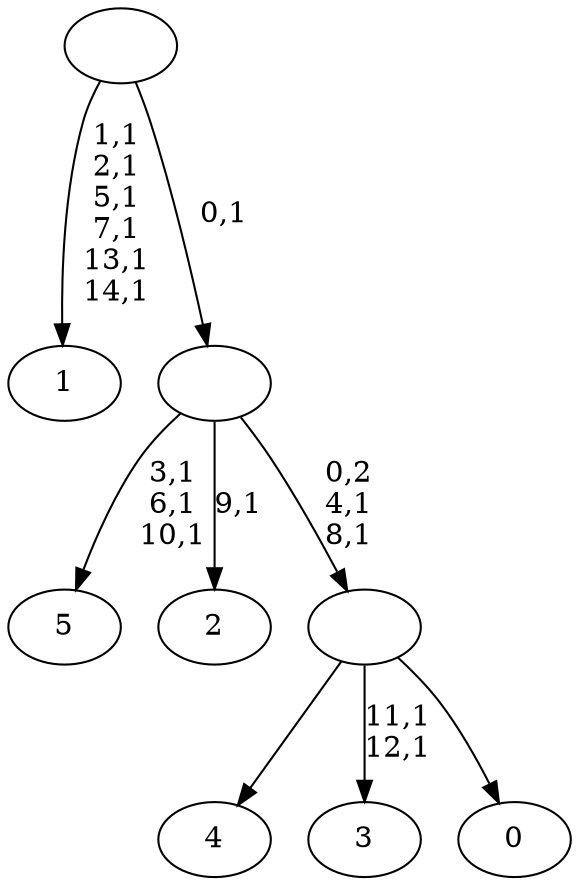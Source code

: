 digraph T {
	21 [label="5"]
	17 [label="4"]
	16 [label="3"]
	13 [label="2"]
	11 [label="1"]
	4 [label="0"]
	3 [label=""]
	1 [label=""]
	0 [label=""]
	3 -> 16 [label="11,1\n12,1"]
	3 -> 17 [label=""]
	3 -> 4 [label=""]
	1 -> 3 [label="0,2\n4,1\n8,1"]
	1 -> 13 [label="9,1"]
	1 -> 21 [label="3,1\n6,1\n10,1"]
	0 -> 11 [label="1,1\n2,1\n5,1\n7,1\n13,1\n14,1"]
	0 -> 1 [label="0,1"]
}
